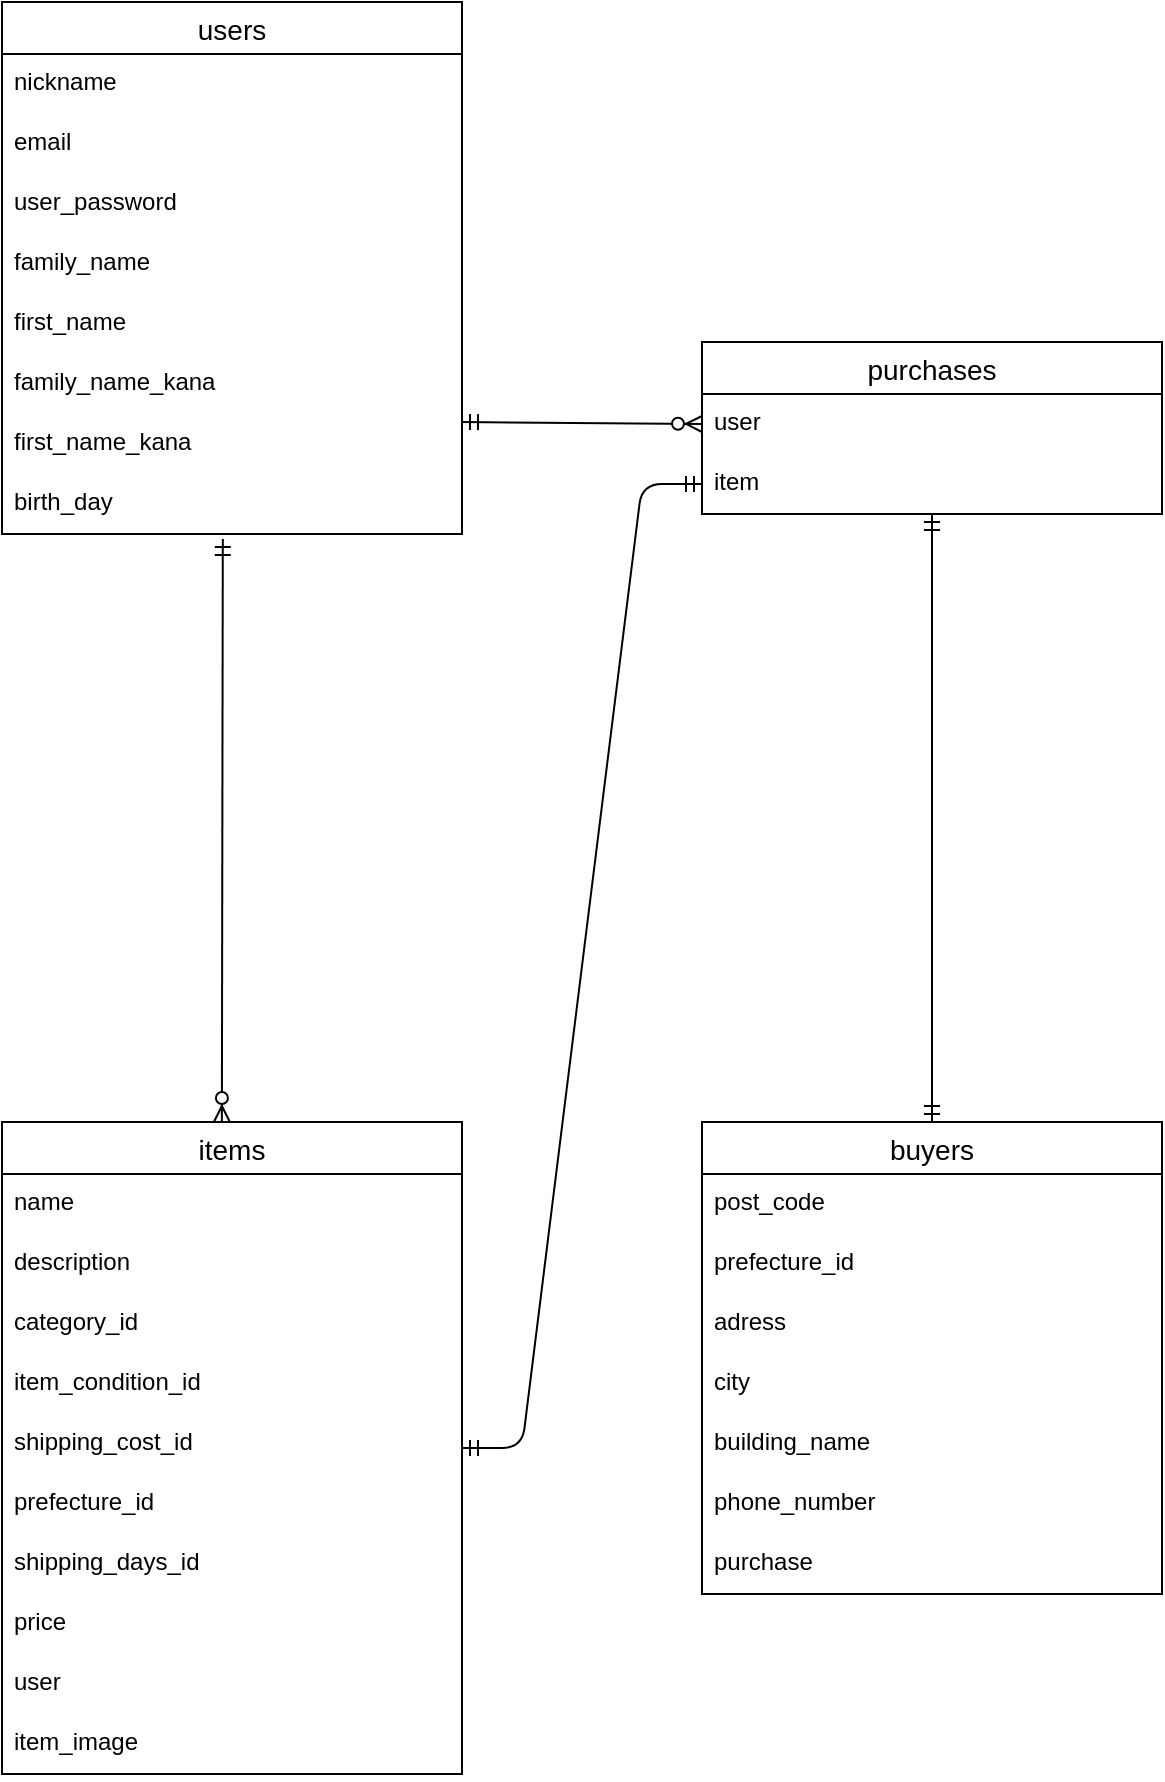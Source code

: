 <mxfile>
    <diagram id="b2SMQS_5gbu7xmif3Qgn" name="ページ1">
        <mxGraphModel dx="460" dy="946" grid="1" gridSize="10" guides="1" tooltips="1" connect="1" arrows="1" fold="1" page="1" pageScale="1" pageWidth="827" pageHeight="1169" math="0" shadow="0">
            <root>
                <mxCell id="0"/>
                <mxCell id="1" parent="0"/>
                <mxCell id="seeBD-jilsLh87T198hh-46" value="users" style="swimlane;fontStyle=0;childLayout=stackLayout;horizontal=1;startSize=26;horizontalStack=0;resizeParent=1;resizeParentMax=0;resizeLast=0;collapsible=1;marginBottom=0;align=center;fontSize=14;" parent="1" vertex="1">
                    <mxGeometry x="10" y="80" width="230" height="266" as="geometry"/>
                </mxCell>
                <mxCell id="seeBD-jilsLh87T198hh-47" value="nickname&#10;" style="text;strokeColor=none;fillColor=none;spacingLeft=4;spacingRight=4;overflow=hidden;rotatable=0;points=[[0,0.5],[1,0.5]];portConstraint=eastwest;fontSize=12;" parent="seeBD-jilsLh87T198hh-46" vertex="1">
                    <mxGeometry y="26" width="230" height="30" as="geometry"/>
                </mxCell>
                <mxCell id="seeBD-jilsLh87T198hh-48" value="email" style="text;strokeColor=none;fillColor=none;spacingLeft=4;spacingRight=4;overflow=hidden;rotatable=0;points=[[0,0.5],[1,0.5]];portConstraint=eastwest;fontSize=12;" parent="seeBD-jilsLh87T198hh-46" vertex="1">
                    <mxGeometry y="56" width="230" height="30" as="geometry"/>
                </mxCell>
                <mxCell id="seeBD-jilsLh87T198hh-51" value="user_password" style="text;strokeColor=none;fillColor=none;spacingLeft=4;spacingRight=4;overflow=hidden;rotatable=0;points=[[0,0.5],[1,0.5]];portConstraint=eastwest;fontSize=12;" parent="seeBD-jilsLh87T198hh-46" vertex="1">
                    <mxGeometry y="86" width="230" height="30" as="geometry"/>
                </mxCell>
                <mxCell id="seeBD-jilsLh87T198hh-52" value="family_name" style="text;strokeColor=none;fillColor=none;spacingLeft=4;spacingRight=4;overflow=hidden;rotatable=0;points=[[0,0.5],[1,0.5]];portConstraint=eastwest;fontSize=12;" parent="seeBD-jilsLh87T198hh-46" vertex="1">
                    <mxGeometry y="116" width="230" height="30" as="geometry"/>
                </mxCell>
                <mxCell id="seeBD-jilsLh87T198hh-49" value="first_name" style="text;strokeColor=none;fillColor=none;spacingLeft=4;spacingRight=4;overflow=hidden;rotatable=0;points=[[0,0.5],[1,0.5]];portConstraint=eastwest;fontSize=12;" parent="seeBD-jilsLh87T198hh-46" vertex="1">
                    <mxGeometry y="146" width="230" height="30" as="geometry"/>
                </mxCell>
                <mxCell id="seeBD-jilsLh87T198hh-60" value="family_name_kana" style="text;strokeColor=none;fillColor=none;spacingLeft=4;spacingRight=4;overflow=hidden;rotatable=0;points=[[0,0.5],[1,0.5]];portConstraint=eastwest;fontSize=12;" parent="seeBD-jilsLh87T198hh-46" vertex="1">
                    <mxGeometry y="176" width="230" height="30" as="geometry"/>
                </mxCell>
                <mxCell id="seeBD-jilsLh87T198hh-59" value="first_name_kana" style="text;strokeColor=none;fillColor=none;spacingLeft=4;spacingRight=4;overflow=hidden;rotatable=0;points=[[0,0.5],[1,0.5]];portConstraint=eastwest;fontSize=12;" parent="seeBD-jilsLh87T198hh-46" vertex="1">
                    <mxGeometry y="206" width="230" height="30" as="geometry"/>
                </mxCell>
                <mxCell id="seeBD-jilsLh87T198hh-53" value="birth_day" style="text;strokeColor=none;fillColor=none;spacingLeft=4;spacingRight=4;overflow=hidden;rotatable=0;points=[[0,0.5],[1,0.5]];portConstraint=eastwest;fontSize=12;" parent="seeBD-jilsLh87T198hh-46" vertex="1">
                    <mxGeometry y="236" width="230" height="30" as="geometry"/>
                </mxCell>
                <mxCell id="seeBD-jilsLh87T198hh-61" value="items" style="swimlane;fontStyle=0;childLayout=stackLayout;horizontal=1;startSize=26;horizontalStack=0;resizeParent=1;resizeParentMax=0;resizeLast=0;collapsible=1;marginBottom=0;align=center;fontSize=14;" parent="1" vertex="1">
                    <mxGeometry x="10" y="640" width="230" height="326" as="geometry"/>
                </mxCell>
                <mxCell id="seeBD-jilsLh87T198hh-62" value="name" style="text;strokeColor=none;fillColor=none;spacingLeft=4;spacingRight=4;overflow=hidden;rotatable=0;points=[[0,0.5],[1,0.5]];portConstraint=eastwest;fontSize=12;" parent="seeBD-jilsLh87T198hh-61" vertex="1">
                    <mxGeometry y="26" width="230" height="30" as="geometry"/>
                </mxCell>
                <mxCell id="seeBD-jilsLh87T198hh-63" value="description" style="text;strokeColor=none;fillColor=none;spacingLeft=4;spacingRight=4;overflow=hidden;rotatable=0;points=[[0,0.5],[1,0.5]];portConstraint=eastwest;fontSize=12;" parent="seeBD-jilsLh87T198hh-61" vertex="1">
                    <mxGeometry y="56" width="230" height="30" as="geometry"/>
                </mxCell>
                <mxCell id="seeBD-jilsLh87T198hh-64" value="category_id" style="text;strokeColor=none;fillColor=none;spacingLeft=4;spacingRight=4;overflow=hidden;rotatable=0;points=[[0,0.5],[1,0.5]];portConstraint=eastwest;fontSize=12;" parent="seeBD-jilsLh87T198hh-61" vertex="1">
                    <mxGeometry y="86" width="230" height="30" as="geometry"/>
                </mxCell>
                <mxCell id="seeBD-jilsLh87T198hh-65" value="item_condition_id" style="text;strokeColor=none;fillColor=none;spacingLeft=4;spacingRight=4;overflow=hidden;rotatable=0;points=[[0,0.5],[1,0.5]];portConstraint=eastwest;fontSize=12;" parent="seeBD-jilsLh87T198hh-61" vertex="1">
                    <mxGeometry y="116" width="230" height="30" as="geometry"/>
                </mxCell>
                <mxCell id="seeBD-jilsLh87T198hh-66" value="shipping_cost_id" style="text;strokeColor=none;fillColor=none;spacingLeft=4;spacingRight=4;overflow=hidden;rotatable=0;points=[[0,0.5],[1,0.5]];portConstraint=eastwest;fontSize=12;" parent="seeBD-jilsLh87T198hh-61" vertex="1">
                    <mxGeometry y="146" width="230" height="30" as="geometry"/>
                </mxCell>
                <mxCell id="seeBD-jilsLh87T198hh-67" value="prefecture_id" style="text;strokeColor=none;fillColor=none;spacingLeft=4;spacingRight=4;overflow=hidden;rotatable=0;points=[[0,0.5],[1,0.5]];portConstraint=eastwest;fontSize=12;" parent="seeBD-jilsLh87T198hh-61" vertex="1">
                    <mxGeometry y="176" width="230" height="30" as="geometry"/>
                </mxCell>
                <mxCell id="seeBD-jilsLh87T198hh-68" value="shipping_days_id" style="text;strokeColor=none;fillColor=none;spacingLeft=4;spacingRight=4;overflow=hidden;rotatable=0;points=[[0,0.5],[1,0.5]];portConstraint=eastwest;fontSize=12;" parent="seeBD-jilsLh87T198hh-61" vertex="1">
                    <mxGeometry y="206" width="230" height="30" as="geometry"/>
                </mxCell>
                <mxCell id="seeBD-jilsLh87T198hh-69" value="price" style="text;strokeColor=none;fillColor=none;spacingLeft=4;spacingRight=4;overflow=hidden;rotatable=0;points=[[0,0.5],[1,0.5]];portConstraint=eastwest;fontSize=12;" parent="seeBD-jilsLh87T198hh-61" vertex="1">
                    <mxGeometry y="236" width="230" height="30" as="geometry"/>
                </mxCell>
                <mxCell id="2" value="user" style="text;strokeColor=none;fillColor=none;spacingLeft=4;spacingRight=4;overflow=hidden;rotatable=0;points=[[0,0.5],[1,0.5]];portConstraint=eastwest;fontSize=12;" parent="seeBD-jilsLh87T198hh-61" vertex="1">
                    <mxGeometry y="266" width="230" height="30" as="geometry"/>
                </mxCell>
                <mxCell id="4" value="item_image" style="text;strokeColor=none;fillColor=none;spacingLeft=4;spacingRight=4;overflow=hidden;rotatable=0;points=[[0,0.5],[1,0.5]];portConstraint=eastwest;fontSize=12;" parent="seeBD-jilsLh87T198hh-61" vertex="1">
                    <mxGeometry y="296" width="230" height="30" as="geometry"/>
                </mxCell>
                <mxCell id="seeBD-jilsLh87T198hh-74" value="buyers" style="swimlane;fontStyle=0;childLayout=stackLayout;horizontal=1;startSize=26;horizontalStack=0;resizeParent=1;resizeParentMax=0;resizeLast=0;collapsible=1;marginBottom=0;align=center;fontSize=14;" parent="1" vertex="1">
                    <mxGeometry x="360" y="640" width="230" height="236" as="geometry"/>
                </mxCell>
                <mxCell id="seeBD-jilsLh87T198hh-82" value="post_code" style="text;strokeColor=none;fillColor=none;spacingLeft=4;spacingRight=4;overflow=hidden;rotatable=0;points=[[0,0.5],[1,0.5]];portConstraint=eastwest;fontSize=12;" parent="seeBD-jilsLh87T198hh-74" vertex="1">
                    <mxGeometry y="26" width="230" height="30" as="geometry"/>
                </mxCell>
                <mxCell id="seeBD-jilsLh87T198hh-75" value="prefecture_id" style="text;strokeColor=none;fillColor=none;spacingLeft=4;spacingRight=4;overflow=hidden;rotatable=0;points=[[0,0.5],[1,0.5]];portConstraint=eastwest;fontSize=12;" parent="seeBD-jilsLh87T198hh-74" vertex="1">
                    <mxGeometry y="56" width="230" height="30" as="geometry"/>
                </mxCell>
                <mxCell id="seeBD-jilsLh87T198hh-76" value="adress" style="text;strokeColor=none;fillColor=none;spacingLeft=4;spacingRight=4;overflow=hidden;rotatable=0;points=[[0,0.5],[1,0.5]];portConstraint=eastwest;fontSize=12;" parent="seeBD-jilsLh87T198hh-74" vertex="1">
                    <mxGeometry y="86" width="230" height="30" as="geometry"/>
                </mxCell>
                <mxCell id="seeBD-jilsLh87T198hh-77" value="city" style="text;strokeColor=none;fillColor=none;spacingLeft=4;spacingRight=4;overflow=hidden;rotatable=0;points=[[0,0.5],[1,0.5]];portConstraint=eastwest;fontSize=12;" parent="seeBD-jilsLh87T198hh-74" vertex="1">
                    <mxGeometry y="116" width="230" height="30" as="geometry"/>
                </mxCell>
                <mxCell id="seeBD-jilsLh87T198hh-100" value="building_name" style="text;strokeColor=none;fillColor=none;spacingLeft=4;spacingRight=4;overflow=hidden;rotatable=0;points=[[0,0.5],[1,0.5]];portConstraint=eastwest;fontSize=12;" parent="seeBD-jilsLh87T198hh-74" vertex="1">
                    <mxGeometry y="146" width="230" height="30" as="geometry"/>
                </mxCell>
                <mxCell id="seeBD-jilsLh87T198hh-99" value="phone_number" style="text;strokeColor=none;fillColor=none;spacingLeft=4;spacingRight=4;overflow=hidden;rotatable=0;points=[[0,0.5],[1,0.5]];portConstraint=eastwest;fontSize=12;" parent="seeBD-jilsLh87T198hh-74" vertex="1">
                    <mxGeometry y="176" width="230" height="30" as="geometry"/>
                </mxCell>
                <mxCell id="19" value="purchase" style="text;strokeColor=none;fillColor=none;spacingLeft=4;spacingRight=4;overflow=hidden;rotatable=0;points=[[0,0.5],[1,0.5]];portConstraint=eastwest;fontSize=12;" parent="seeBD-jilsLh87T198hh-74" vertex="1">
                    <mxGeometry y="206" width="230" height="30" as="geometry"/>
                </mxCell>
                <mxCell id="seeBD-jilsLh87T198hh-108" value="" style="fontSize=12;html=1;endArrow=ERzeroToMany;startArrow=ERmandOne;exitX=0.48;exitY=1.084;exitDx=0;exitDy=0;exitPerimeter=0;entryX=0.478;entryY=0;entryDx=0;entryDy=0;entryPerimeter=0;" parent="1" source="seeBD-jilsLh87T198hh-53" target="seeBD-jilsLh87T198hh-61" edge="1">
                    <mxGeometry width="100" height="100" relative="1" as="geometry">
                        <mxPoint x="40" y="420" as="sourcePoint"/>
                        <mxPoint x="120" y="560" as="targetPoint"/>
                    </mxGeometry>
                </mxCell>
                <mxCell id="5" value="purchases" style="swimlane;fontStyle=0;childLayout=stackLayout;horizontal=1;startSize=26;horizontalStack=0;resizeParent=1;resizeParentMax=0;resizeLast=0;collapsible=1;marginBottom=0;align=center;fontSize=14;" parent="1" vertex="1">
                    <mxGeometry x="360" y="250" width="230" height="86" as="geometry"/>
                </mxCell>
                <mxCell id="12" value="user" style="text;strokeColor=none;fillColor=none;spacingLeft=4;spacingRight=4;overflow=hidden;rotatable=0;points=[[0,0.5],[1,0.5]];portConstraint=eastwest;fontSize=12;" parent="5" vertex="1">
                    <mxGeometry y="26" width="230" height="30" as="geometry"/>
                </mxCell>
                <mxCell id="13" value="item" style="text;strokeColor=none;fillColor=none;spacingLeft=4;spacingRight=4;overflow=hidden;rotatable=0;points=[[0,0.5],[1,0.5]];portConstraint=eastwest;fontSize=12;" parent="5" vertex="1">
                    <mxGeometry y="56" width="230" height="30" as="geometry"/>
                </mxCell>
                <mxCell id="14" value="" style="fontSize=12;html=1;endArrow=ERzeroToMany;startArrow=ERmandOne;exitX=0.48;exitY=1.084;exitDx=0;exitDy=0;exitPerimeter=0;entryX=0;entryY=0.5;entryDx=0;entryDy=0;" parent="1" target="12" edge="1">
                    <mxGeometry width="100" height="100" relative="1" as="geometry">
                        <mxPoint x="240.0" y="290" as="sourcePoint"/>
                        <mxPoint x="299.54" y="290" as="targetPoint"/>
                    </mxGeometry>
                </mxCell>
                <mxCell id="15" value="" style="edgeStyle=entityRelationEdgeStyle;fontSize=12;html=1;endArrow=ERmandOne;startArrow=ERmandOne;entryX=0;entryY=0.5;entryDx=0;entryDy=0;" parent="1" source="seeBD-jilsLh87T198hh-61" target="13" edge="1">
                    <mxGeometry width="100" height="100" relative="1" as="geometry">
                        <mxPoint x="210" y="630" as="sourcePoint"/>
                        <mxPoint x="330" y="630" as="targetPoint"/>
                    </mxGeometry>
                </mxCell>
                <mxCell id="18" value="" style="fontSize=12;html=1;endArrow=ERmandOne;startArrow=ERmandOne;exitX=0.5;exitY=1;exitDx=0;exitDy=0;entryX=0.5;entryY=0;entryDx=0;entryDy=0;" parent="1" source="5" target="seeBD-jilsLh87T198hh-74" edge="1">
                    <mxGeometry width="100" height="100" relative="1" as="geometry">
                        <mxPoint x="400" y="583" as="sourcePoint"/>
                        <mxPoint x="590" y="620" as="targetPoint"/>
                    </mxGeometry>
                </mxCell>
            </root>
        </mxGraphModel>
    </diagram>
</mxfile>